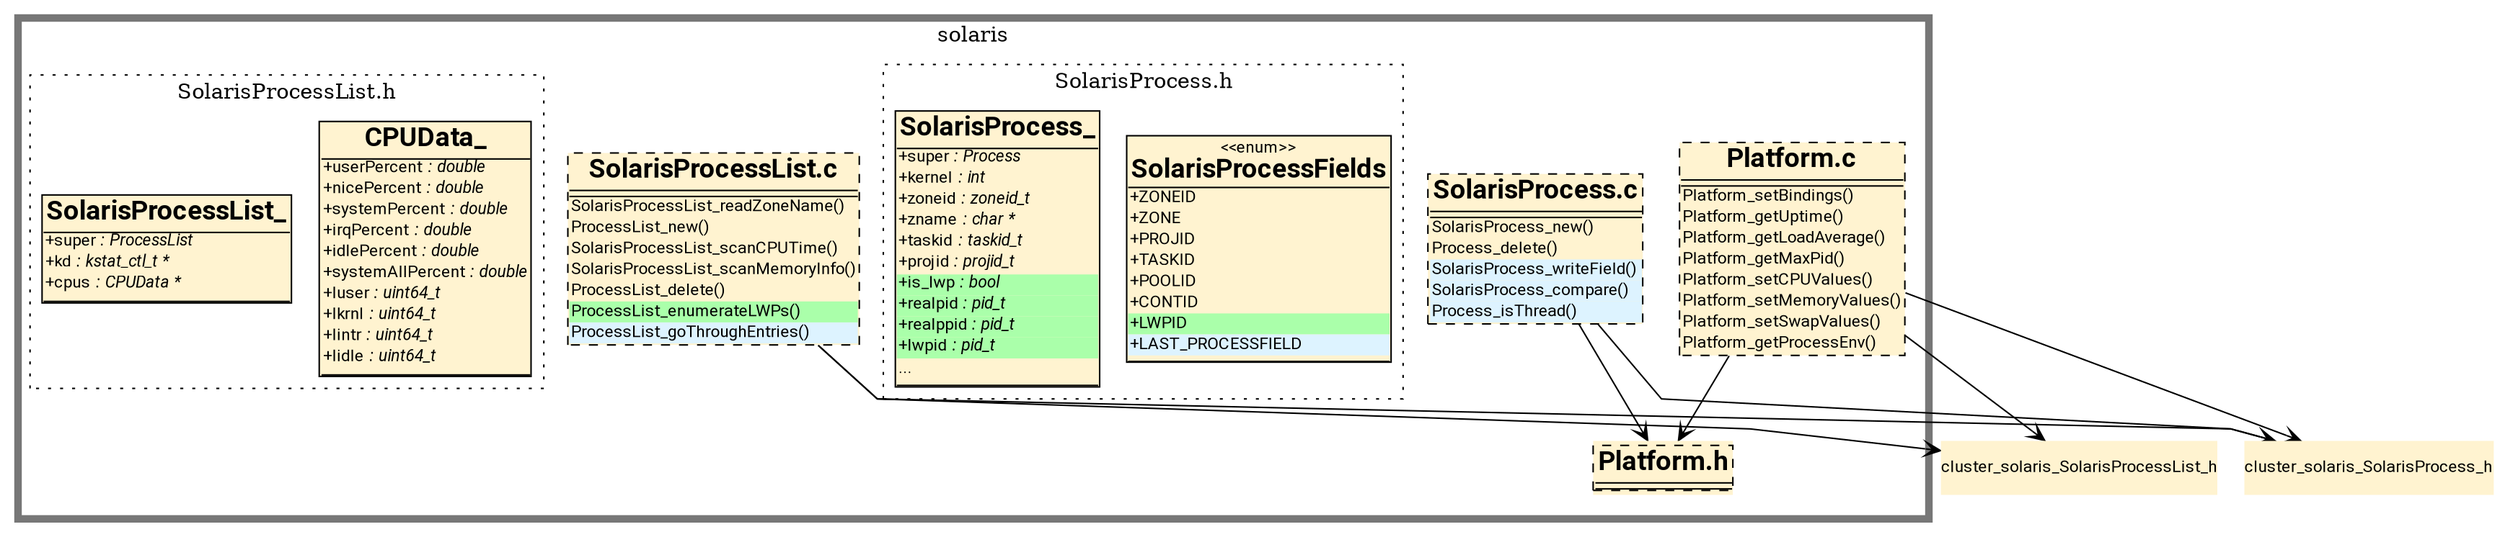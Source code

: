 digraph cl {
    bgcolor="white";
    size="104.16666666666667,104.16666666666667";
    dpi=96;
    outputorder=edgesfirst;
    maxiter=600;
    splines=compound;
    node [shape=none margin=0 style=filled fillcolor="#fff3d0"
        fontname="Roboto, Verdana, Arial" fontsize=11];
    edge [arrowhead=open]
subgraph cluster_p_solaris {
    label=<<table cellspacing="0" cellpadding="0" border="0">
<tr><td href="gitk:search_next {solaris}">solaris</td></tr></table>>;
    bgcolor="white";    color="#777777";    penwidth=5;subgraph cluster_solaris_Platform_c {
style=dotted;penwidth=1;color=black;href="filename:solaris/Platform.c:gitk:scroll_to_file {solaris/Platform.c}"    bgcolor="white";    label=<<table cellspacing="0" cellpadding="0" border="0">
<tr><td href="gitk:search_next {solaris/Platform.c}">Platform.c</td></tr></table>>;
    style=invis;
    label="";
solaris_Platform_c [label=<<table cellspacing="0" cellpadding="1" style="dashed">
<tr><td href="gitk:search_next {solaris/Platform.c}" sides="b"><font point-size="18"><b>Platform.c</b></font></td></tr>
<tr><td sides="b"></td></tr>
<tr><td border="0" align="left" href="gitk:search_next {Platform_setBindings}">Platform_setBindings()</td></tr>
<tr><td border="0" align="left" href="gitk:search_next {Platform_getUptime}">Platform_getUptime()</td></tr>
<tr><td border="0" align="left" href="gitk:search_next {Platform_getLoadAverage}">Platform_getLoadAverage()</td></tr>
<tr><td border="0" align="left" href="gitk:search_next {Platform_getMaxPid}">Platform_getMaxPid()</td></tr>
<tr><td border="0" align="left" href="gitk:search_next {Platform_setCPUValues}">Platform_setCPUValues()</td></tr>
<tr><td border="0" align="left" href="gitk:search_next {Platform_setMemoryValues}">Platform_setMemoryValues()</td></tr>
<tr><td border="0" align="left" href="gitk:search_next {Platform_setSwapValues}">Platform_setSwapValues()</td></tr>
<tr><td border="0" align="left" href="gitk:search_next {Platform_getProcessEnv}">Platform_getProcessEnv()</td></tr></table>> ]
}
subgraph cluster_solaris_Platform_h {
style=dotted;penwidth=1;color=black;href="filename:solaris/Platform.h:gitk:scroll_to_file {solaris/Platform.h}"    bgcolor="white";    label=<<table cellspacing="0" cellpadding="0" border="0">
<tr><td href="gitk:search_next {solaris/Platform.h}">Platform.h</td></tr></table>>;
    style=invis;
    label="";
solaris_Platform_h [label=<<table cellspacing="0" cellpadding="1" style="dashed">
<tr><td href="gitk:search_next {solaris/Platform.h}" sides="b"><font point-size="18"><b>Platform.h</b></font></td></tr>
<tr><td sides="b"></td></tr></table>> ]
}
subgraph cluster_solaris_SolarisProcess_c {
style=dotted;penwidth=1;color=black;href="filename:solaris/SolarisProcess.c:gitk:scroll_to_file {solaris/SolarisProcess.c}"    bgcolor="white";    label=<<table cellspacing="0" cellpadding="0" border="0">
<tr><td href="gitk:search_next {solaris/SolarisProcess.c}">SolarisProcess.c</td></tr></table>>;
    style=invis;
    label="";
solaris_SolarisProcess_c [label=<<table cellspacing="0" cellpadding="1" style="dashed">
<tr><td href="gitk:search_next {solaris/SolarisProcess.c}" sides="b"><font point-size="18"><b>SolarisProcess.c</b></font></td></tr>
<tr><td sides="b"></td></tr>
<tr><td border="0" align="left" href="gitk:search_next {SolarisProcess_new}">SolarisProcess_new()</td></tr>
<tr><td border="0" align="left" href="gitk:search_next {Process_delete}">Process_delete()</td></tr>
<tr><td border="0" align="left" bgcolor="#ddf3ff" href="gitk:search_next {SolarisProcess_writeField}">SolarisProcess_writeField()</td></tr>
<tr><td border="0" align="left" bgcolor="#ddf3ff" href="gitk:search_next {SolarisProcess_compare}">SolarisProcess_compare()</td></tr>
<tr><td border="0" align="left" bgcolor="#ddf3ff" href="gitk:search_next {Process_isThread}">Process_isThread()</td></tr></table>> ]
}
subgraph cluster_solaris_SolarisProcess_h {
style=dotted;penwidth=1;color=black;href="filename:solaris/SolarisProcess.h:gitk:scroll_to_file {solaris/SolarisProcess.h}"    bgcolor="white";    label=<<table cellspacing="0" cellpadding="0" border="0">
<tr><td href="gitk:search_next {solaris/SolarisProcess.h}">SolarisProcess.h</td></tr></table>>;
solaris_SolarisProcess_h_SolarisProcessFields [label=<<table cellspacing="0" cellpadding="1">
<tr><td href="gitk:search_next {SolarisProcessFields}" sides="b"><font point-size="11">&lt;&lt;enum&gt;&gt;<br/></font><font point-size="18"><b>SolarisProcessFields</b></font></td></tr>
<tr><td border="0" align="left" href="gitk:search_next {ZONEID}">+ZONEID</td></tr>
<tr><td border="0" align="left" href="gitk:search_next {ZONE}">+ZONE</td></tr>
<tr><td border="0" align="left" href="gitk:search_next {PROJID}">+PROJID</td></tr>
<tr><td border="0" align="left" href="gitk:search_next {TASKID}">+TASKID</td></tr>
<tr><td border="0" align="left" href="gitk:search_next {POOLID}">+POOLID</td></tr>
<tr><td border="0" align="left" href="gitk:search_next {CONTID}">+CONTID</td></tr>
<tr><td border="0" align="left" bgcolor="#aaffaa" href="gitk:search_next {LWPID}">+LWPID</td></tr>
<tr><td border="0" align="left" bgcolor="#ddf3ff" href="gitk:search_next {LAST_PROCESSFIELD}">+LAST_PROCESSFIELD</td></tr>
<tr><td sides="b"></td></tr></table>> ]
solaris_SolarisProcess_h_SolarisProcess_ [label=<<table cellspacing="0" cellpadding="1">
<tr><td href="gitk:search_next {SolarisProcess_}" sides="b"><font point-size="18"><b>SolarisProcess_</b></font></td></tr>
<tr><td border="0" align="left" href="gitk:search_next {super}">+super<i> : Process</i></td></tr>
<tr><td border="0" align="left" href="gitk:search_next {kernel}">+kernel<i> : int</i></td></tr>
<tr><td border="0" align="left" href="gitk:search_next {zoneid}">+zoneid<i> : zoneid_t</i></td></tr>
<tr><td border="0" align="left" href="gitk:search_next {zname}">+zname<i> : char *</i></td></tr>
<tr><td border="0" align="left" href="gitk:search_next {taskid}">+taskid<i> : taskid_t</i></td></tr>
<tr><td border="0" align="left" href="gitk:search_next {projid}">+projid<i> : projid_t</i></td></tr>
<tr><td border="0" align="left" bgcolor="#aaffaa" href="gitk:search_next {is_lwp}">+is_lwp<i> : bool</i></td></tr>
<tr><td border="0" align="left" bgcolor="#aaffaa" href="gitk:search_next {realpid}">+realpid<i> : pid_t</i></td></tr>
<tr><td border="0" align="left" bgcolor="#aaffaa" href="gitk:search_next {realppid}">+realppid<i> : pid_t</i></td></tr>
<tr><td border="0" align="left" bgcolor="#aaffaa" href="gitk:search_next {lwpid}">+lwpid<i> : pid_t</i></td></tr>
<tr><td border="0" align="left">...</td></tr>
<tr><td sides="b"></td></tr></table>> ]
}
subgraph cluster_solaris_SolarisProcessList_c {
style=dotted;penwidth=1;color=black;href="filename:solaris/SolarisProcessList.c:gitk:scroll_to_file {solaris/SolarisProcessList.c}"    bgcolor="white";    label=<<table cellspacing="0" cellpadding="0" border="0">
<tr><td href="gitk:search_next {solaris/SolarisProcessList.c}">SolarisProcessList.c</td></tr></table>>;
    style=invis;
    label="";
solaris_SolarisProcessList_c [label=<<table cellspacing="0" cellpadding="1" style="dashed">
<tr><td href="gitk:search_next {solaris/SolarisProcessList.c}" sides="b"><font point-size="18"><b>SolarisProcessList.c</b></font></td></tr>
<tr><td sides="b"></td></tr>
<tr><td border="0" align="left" href="gitk:search_next {SolarisProcessList_readZoneName}">SolarisProcessList_readZoneName()</td></tr>
<tr><td border="0" align="left" href="gitk:search_next {ProcessList_new}">ProcessList_new()</td></tr>
<tr><td border="0" align="left" href="gitk:search_next {SolarisProcessList_scanCPUTime}">SolarisProcessList_scanCPUTime()</td></tr>
<tr><td border="0" align="left" href="gitk:search_next {SolarisProcessList_scanMemoryInfo}">SolarisProcessList_scanMemoryInfo()</td></tr>
<tr><td border="0" align="left" href="gitk:search_next {ProcessList_delete}">ProcessList_delete()</td></tr>
<tr><td border="0" align="left" bgcolor="#aaffaa" href="gitk:search_next {ProcessList_enumerateLWPs}">ProcessList_enumerateLWPs()</td></tr>
<tr><td border="0" align="left" bgcolor="#ddf3ff" href="gitk:search_next {ProcessList_goThroughEntries}">ProcessList_goThroughEntries()</td></tr></table>> ]
}
subgraph cluster_solaris_SolarisProcessList_h {
style=dotted;penwidth=1;color=black;href="filename:solaris/SolarisProcessList.h:gitk:scroll_to_file {solaris/SolarisProcessList.h}"    bgcolor="white";    label=<<table cellspacing="0" cellpadding="0" border="0">
<tr><td href="gitk:search_next {solaris/SolarisProcessList.h}">SolarisProcessList.h</td></tr></table>>;
solaris_SolarisProcessList_h_CPUData_ [label=<<table cellspacing="0" cellpadding="1">
<tr><td href="gitk:search_next {CPUData_}" sides="b"><font point-size="18"><b>CPUData_</b></font></td></tr>
<tr><td border="0" align="left" href="gitk:search_next {userPercent}">+userPercent<i> : double</i></td></tr>
<tr><td border="0" align="left" href="gitk:search_next {nicePercent}">+nicePercent<i> : double</i></td></tr>
<tr><td border="0" align="left" href="gitk:search_next {systemPercent}">+systemPercent<i> : double</i></td></tr>
<tr><td border="0" align="left" href="gitk:search_next {irqPercent}">+irqPercent<i> : double</i></td></tr>
<tr><td border="0" align="left" href="gitk:search_next {idlePercent}">+idlePercent<i> : double</i></td></tr>
<tr><td border="0" align="left" href="gitk:search_next {systemAllPercent}">+systemAllPercent<i> : double</i></td></tr>
<tr><td border="0" align="left" href="gitk:search_next {luser}">+luser<i> : uint64_t</i></td></tr>
<tr><td border="0" align="left" href="gitk:search_next {lkrnl}">+lkrnl<i> : uint64_t</i></td></tr>
<tr><td border="0" align="left" href="gitk:search_next {lintr}">+lintr<i> : uint64_t</i></td></tr>
<tr><td border="0" align="left" href="gitk:search_next {lidle}">+lidle<i> : uint64_t</i></td></tr>
<tr><td sides="b"></td></tr></table>> ]
solaris_SolarisProcessList_h_SolarisProcessList_ [label=<<table cellspacing="0" cellpadding="1">
<tr><td href="gitk:search_next {SolarisProcessList_}" sides="b"><font point-size="18"><b>SolarisProcessList_</b></font></td></tr>
<tr><td border="0" align="left" href="gitk:search_next {super}">+super<i> : ProcessList</i></td></tr>
<tr><td border="0" align="left" href="gitk:search_next {kd}">+kd<i> : kstat_ctl_t *</i></td></tr>
<tr><td border="0" align="left" href="gitk:search_next {cpus}">+cpus<i> : CPUData *</i></td></tr>
<tr><td sides="b"></td></tr></table>> ]
}
}
solaris_Platform_c -> solaris_Platform_h []
solaris_Platform_c -> cluster_solaris_SolarisProcess_h []
solaris_Platform_c -> cluster_solaris_SolarisProcessList_h []
solaris_SolarisProcess_c -> cluster_solaris_SolarisProcess_h []
solaris_SolarisProcess_c -> solaris_Platform_h []
solaris_SolarisProcessList_c -> cluster_solaris_SolarisProcess_h []
solaris_SolarisProcessList_c -> cluster_solaris_SolarisProcessList_h []
}

